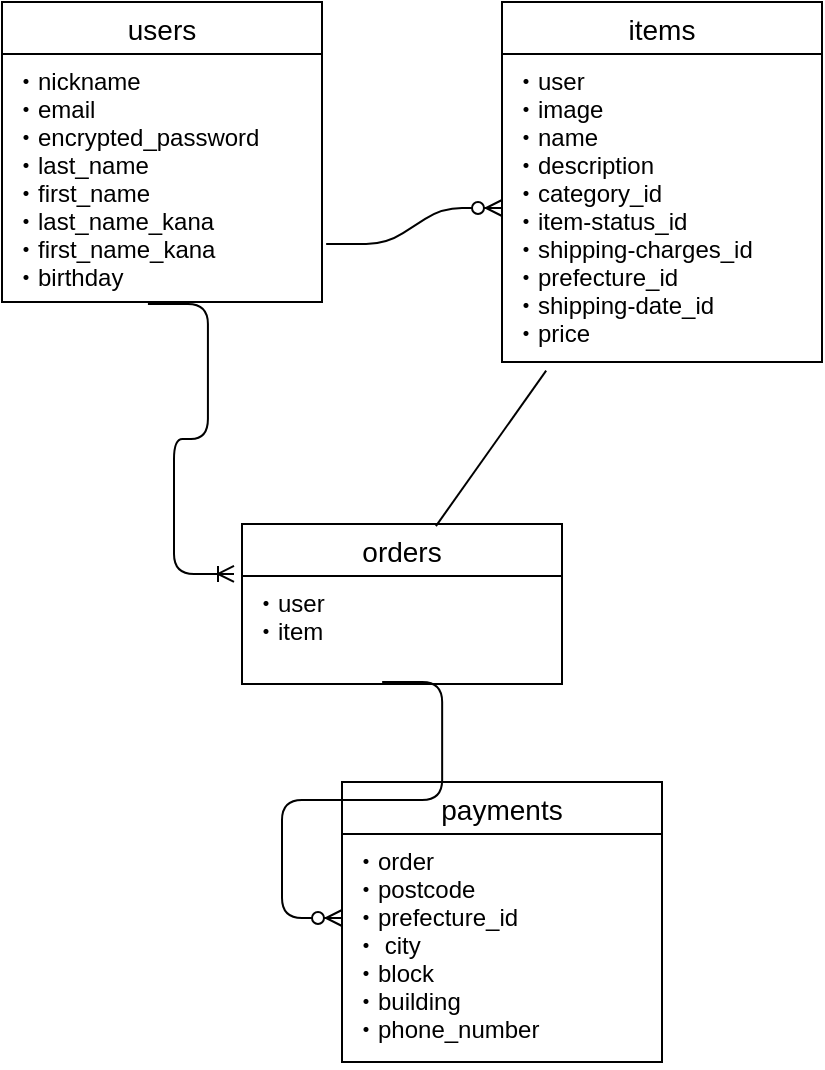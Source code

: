 <mxfile>
    <diagram id="vA1lm8_5R_SKKxWF_YL0" name="ページ1">
        <mxGraphModel dx="519" dy="606" grid="1" gridSize="10" guides="1" tooltips="1" connect="1" arrows="0" fold="1" page="1" pageScale="1" pageWidth="827" pageHeight="1169" math="0" shadow="0">
            <root>
                <mxCell id="0"/>
                <mxCell id="1" parent="0"/>
                <mxCell id="2" value="users" style="swimlane;fontStyle=0;childLayout=stackLayout;horizontal=1;startSize=26;horizontalStack=0;resizeParent=1;resizeParentMax=0;resizeLast=0;collapsible=1;marginBottom=0;align=center;fontSize=14;" parent="1" vertex="1">
                    <mxGeometry x="60" y="130" width="160" height="150" as="geometry"/>
                </mxCell>
                <mxCell id="5" value="・nickname&#10;・email&#10;・encrypted_password&#10;・last_name&#10;・first_name&#10;・last_name_kana&#10;・first_name_kana&#10;・birthday" style="text;strokeColor=none;fillColor=none;spacingLeft=4;spacingRight=4;overflow=hidden;rotatable=0;points=[[0,0.5],[1,0.5]];portConstraint=eastwest;fontSize=12;" parent="2" vertex="1">
                    <mxGeometry y="26" width="160" height="124" as="geometry"/>
                </mxCell>
                <mxCell id="6" value="items" style="swimlane;fontStyle=0;childLayout=stackLayout;horizontal=1;startSize=26;horizontalStack=0;resizeParent=1;resizeParentMax=0;resizeLast=0;collapsible=1;marginBottom=0;align=center;fontSize=14;" parent="1" vertex="1">
                    <mxGeometry x="310" y="130" width="160" height="180" as="geometry"/>
                </mxCell>
                <mxCell id="9" value="・user&#10;・image&#10;・name&#10;・description&#10;・category_id&#10;・item-status_id&#10;・shipping-charges_id&#10;・prefecture_id&#10;・shipping-date_id&#10;・price" style="text;strokeColor=none;fillColor=none;spacingLeft=4;spacingRight=4;overflow=hidden;rotatable=0;points=[[0,0.5],[1,0.5]];portConstraint=eastwest;fontSize=12;" parent="6" vertex="1">
                    <mxGeometry y="26" width="160" height="154" as="geometry"/>
                </mxCell>
                <mxCell id="14" value="" style="edgeStyle=entityRelationEdgeStyle;fontSize=12;html=1;endArrow=ERzeroToMany;endFill=1;exitX=1.013;exitY=0.766;exitDx=0;exitDy=0;exitPerimeter=0;entryX=0;entryY=0.5;entryDx=0;entryDy=0;" parent="1" source="5" target="9" edge="1">
                    <mxGeometry width="100" height="100" relative="1" as="geometry">
                        <mxPoint x="220" y="300" as="sourcePoint"/>
                        <mxPoint x="320" y="200" as="targetPoint"/>
                    </mxGeometry>
                </mxCell>
                <mxCell id="15" value="orders" style="swimlane;fontStyle=0;childLayout=stackLayout;horizontal=1;startSize=26;horizontalStack=0;resizeParent=1;resizeParentMax=0;resizeLast=0;collapsible=1;marginBottom=0;align=center;fontSize=14;" parent="1" vertex="1">
                    <mxGeometry x="180" y="391" width="160" height="80" as="geometry"/>
                </mxCell>
                <mxCell id="16" value="・user&#10;・item" style="text;strokeColor=none;fillColor=none;spacingLeft=4;spacingRight=4;overflow=hidden;rotatable=0;points=[[0,0.5],[1,0.5]];portConstraint=eastwest;fontSize=12;" parent="15" vertex="1">
                    <mxGeometry y="26" width="160" height="54" as="geometry"/>
                </mxCell>
                <mxCell id="19" value="" style="edgeStyle=entityRelationEdgeStyle;fontSize=12;html=1;endArrow=ERoneToMany;exitX=0.456;exitY=1.008;exitDx=0;exitDy=0;exitPerimeter=0;entryX=-0.025;entryY=-0.019;entryDx=0;entryDy=0;entryPerimeter=0;" parent="1" source="5" target="16" edge="1">
                    <mxGeometry width="100" height="100" relative="1" as="geometry">
                        <mxPoint x="120" y="380" as="sourcePoint"/>
                        <mxPoint x="220" y="280" as="targetPoint"/>
                    </mxGeometry>
                </mxCell>
                <mxCell id="20" value="" style="endArrow=none;html=1;rounded=0;entryX=0.138;entryY=1.028;entryDx=0;entryDy=0;entryPerimeter=0;exitX=0.606;exitY=0.013;exitDx=0;exitDy=0;exitPerimeter=0;" parent="1" source="15" target="9" edge="1">
                    <mxGeometry relative="1" as="geometry">
                        <mxPoint x="140" y="330" as="sourcePoint"/>
                        <mxPoint x="300" y="330" as="targetPoint"/>
                    </mxGeometry>
                </mxCell>
                <mxCell id="21" value="payments" style="swimlane;fontStyle=0;childLayout=stackLayout;horizontal=1;startSize=26;horizontalStack=0;resizeParent=1;resizeParentMax=0;resizeLast=0;collapsible=1;marginBottom=0;align=center;fontSize=14;" parent="1" vertex="1">
                    <mxGeometry x="230" y="520" width="160" height="140" as="geometry"/>
                </mxCell>
                <mxCell id="23" value="・order&#10;・postcode&#10;・prefecture_id&#10;・ city&#10;・block&#10;・building&#10;・phone_number" style="text;strokeColor=none;fillColor=none;spacingLeft=4;spacingRight=4;overflow=hidden;rotatable=0;points=[[0,0.5],[1,0.5]];portConstraint=eastwest;fontSize=12;" parent="21" vertex="1">
                    <mxGeometry y="26" width="160" height="114" as="geometry"/>
                </mxCell>
                <mxCell id="25" value="" style="edgeStyle=entityRelationEdgeStyle;fontSize=12;html=1;endArrow=ERzeroToMany;endFill=1;exitX=0.438;exitY=0.981;exitDx=0;exitDy=0;exitPerimeter=0;" parent="1" source="16" edge="1">
                    <mxGeometry width="100" height="100" relative="1" as="geometry">
                        <mxPoint x="230" y="440" as="sourcePoint"/>
                        <mxPoint x="230" y="588" as="targetPoint"/>
                    </mxGeometry>
                </mxCell>
            </root>
        </mxGraphModel>
    </diagram>
</mxfile>
